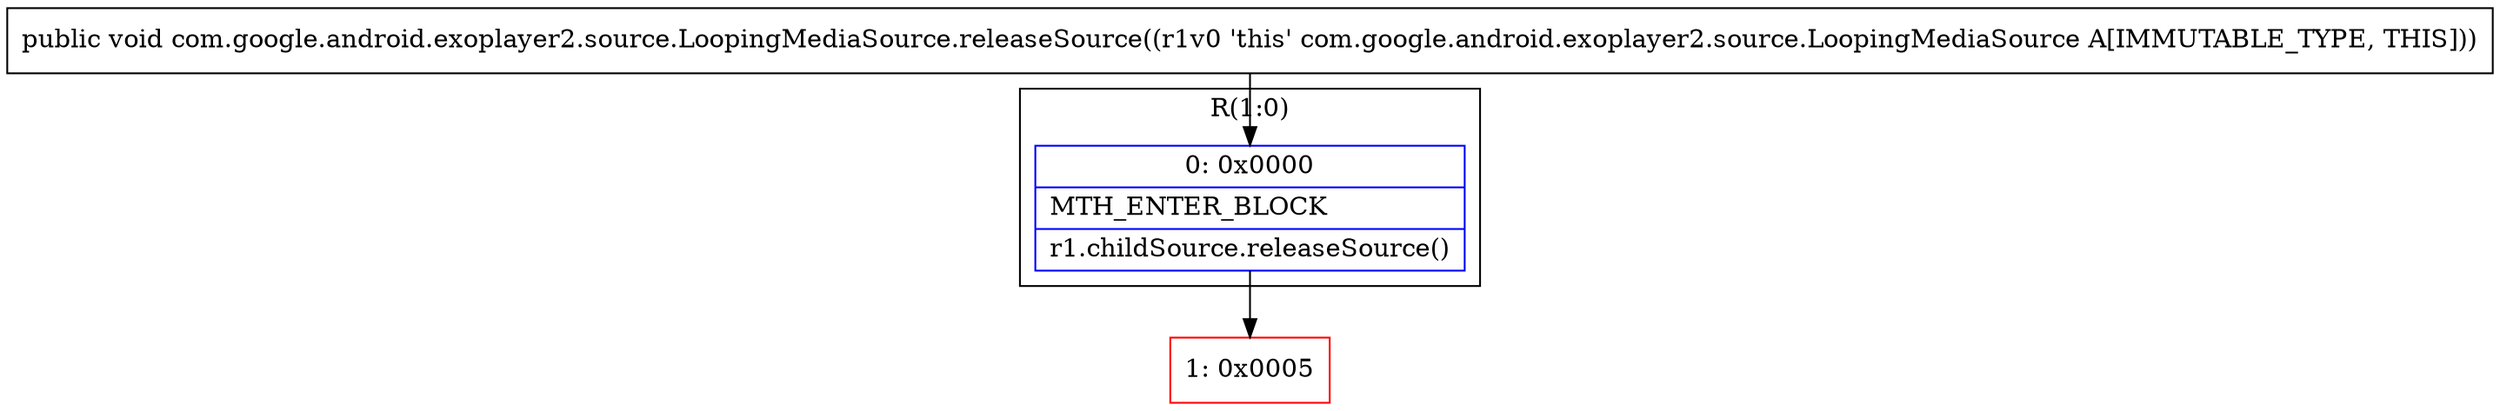 digraph "CFG forcom.google.android.exoplayer2.source.LoopingMediaSource.releaseSource()V" {
subgraph cluster_Region_1311381634 {
label = "R(1:0)";
node [shape=record,color=blue];
Node_0 [shape=record,label="{0\:\ 0x0000|MTH_ENTER_BLOCK\l|r1.childSource.releaseSource()\l}"];
}
Node_1 [shape=record,color=red,label="{1\:\ 0x0005}"];
MethodNode[shape=record,label="{public void com.google.android.exoplayer2.source.LoopingMediaSource.releaseSource((r1v0 'this' com.google.android.exoplayer2.source.LoopingMediaSource A[IMMUTABLE_TYPE, THIS])) }"];
MethodNode -> Node_0;
Node_0 -> Node_1;
}

